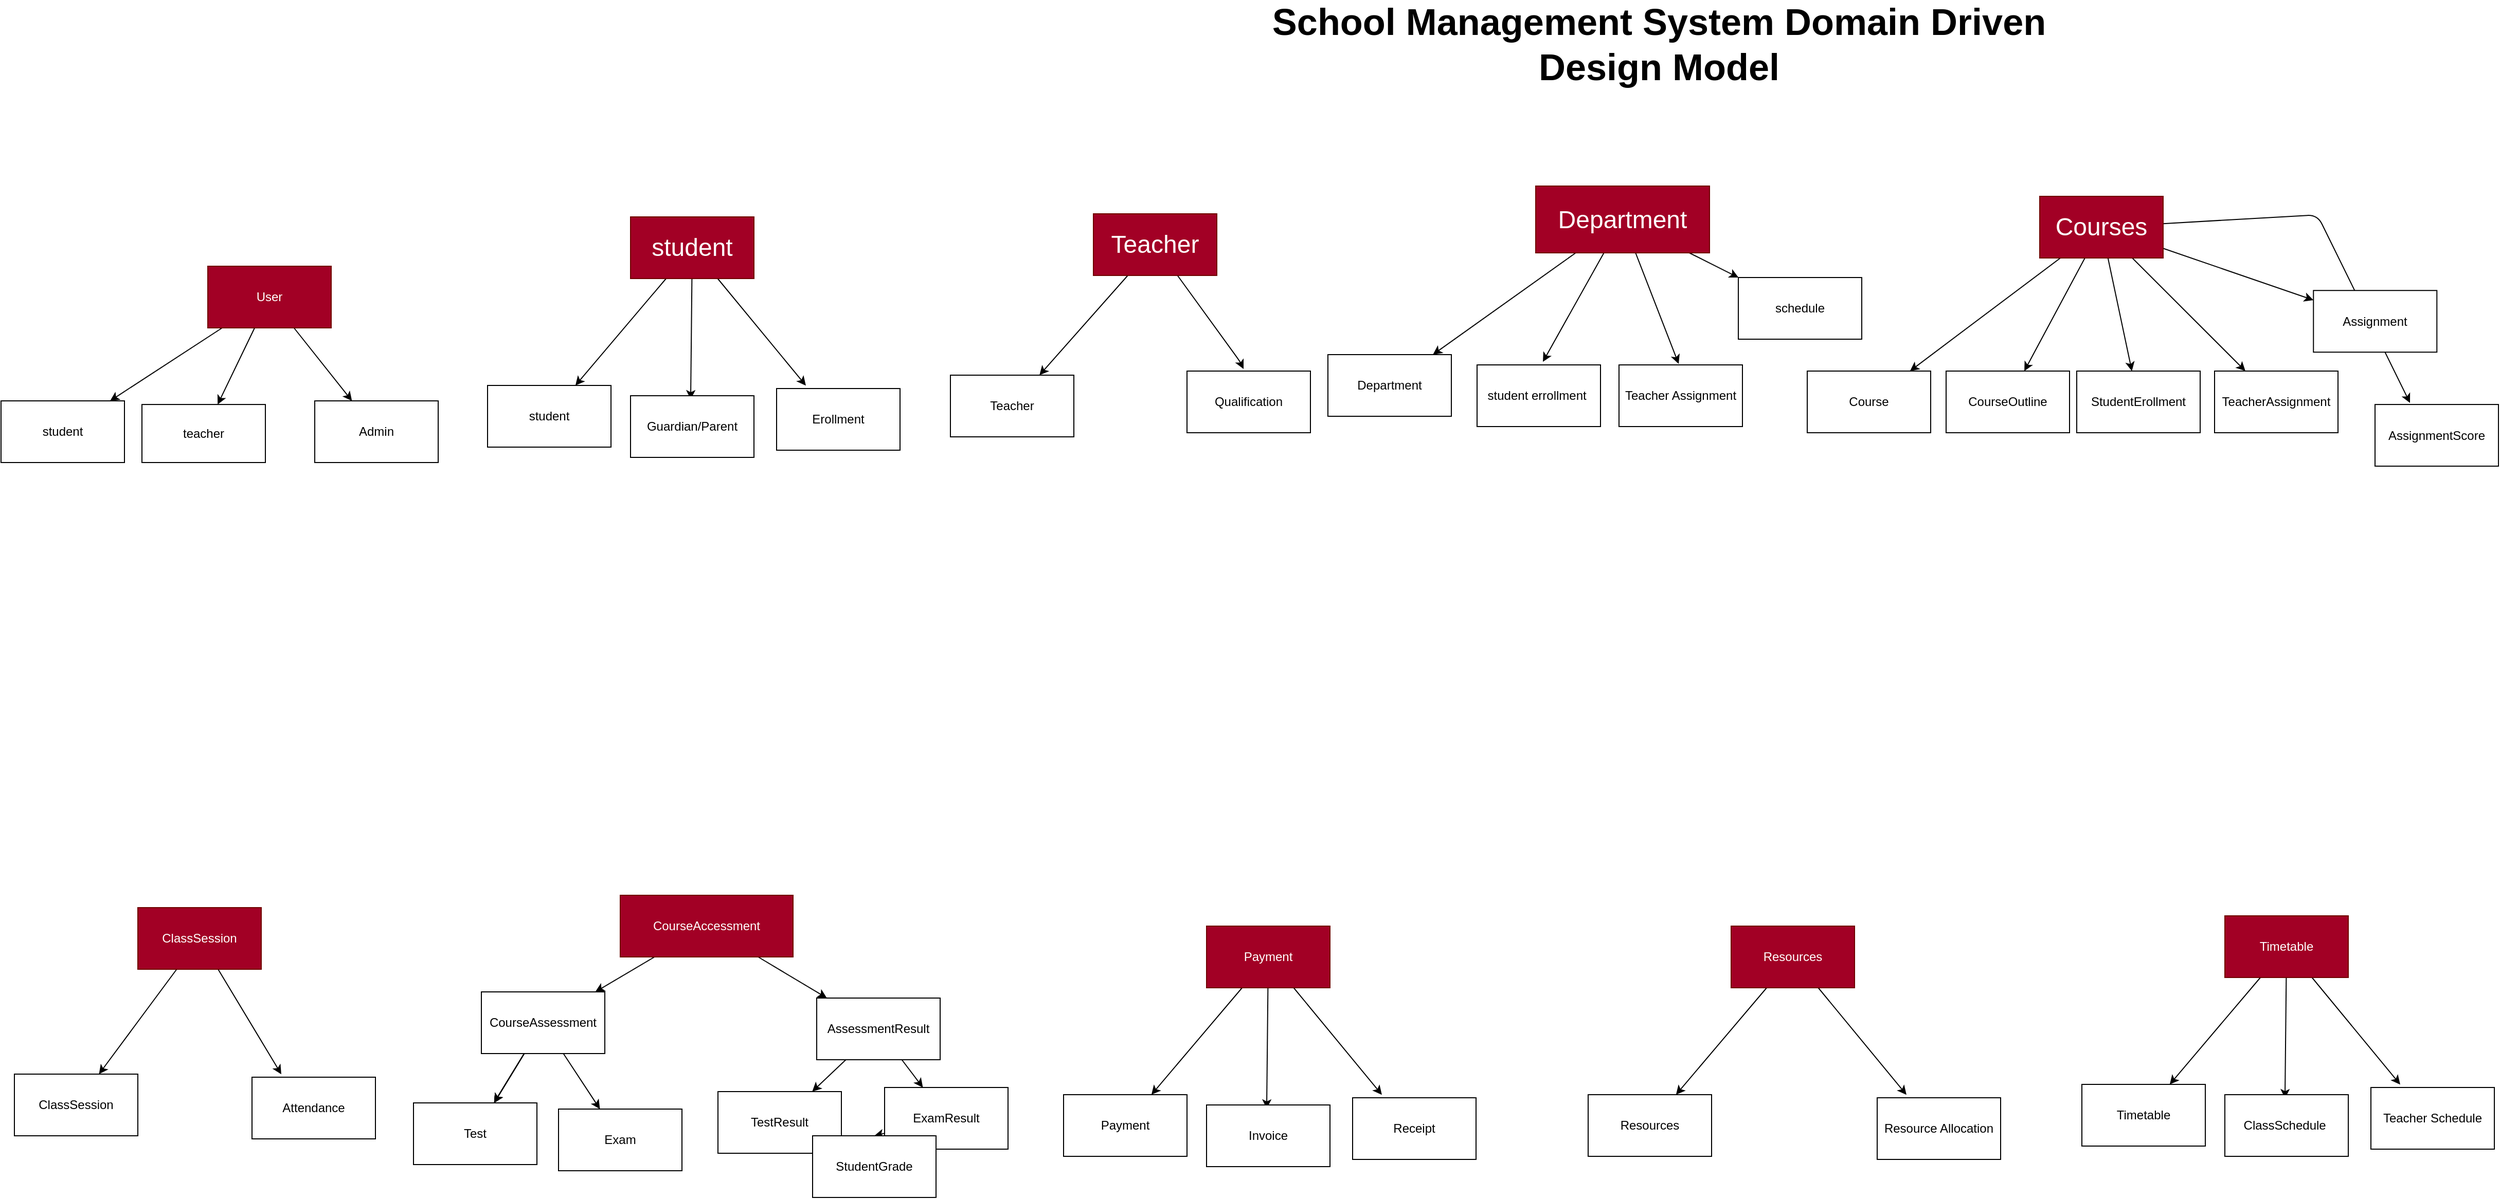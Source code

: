 <mxfile>
    <diagram id="9_D0lEmpQT5bIofAeF1x" name="Page-1">
        <mxGraphModel dx="3414" dy="2749" grid="0" gridSize="10" guides="1" tooltips="1" connect="1" arrows="1" fold="1" page="1" pageScale="1" pageWidth="850" pageHeight="1100" math="0" shadow="0">
            <root>
                <mxCell id="0"/>
                <mxCell id="1" parent="0"/>
                <mxCell id="6" value="" style="edgeStyle=none;html=1;" parent="1" source="2" target="5" edge="1">
                    <mxGeometry relative="1" as="geometry"/>
                </mxCell>
                <mxCell id="8" style="edgeStyle=none;html=1;" parent="1" source="2" target="9" edge="1">
                    <mxGeometry relative="1" as="geometry">
                        <mxPoint x="-466.263" y="228.526" as="targetPoint"/>
                    </mxGeometry>
                </mxCell>
                <mxCell id="10" style="edgeStyle=none;html=1;" parent="1" source="2" target="11" edge="1">
                    <mxGeometry relative="1" as="geometry">
                        <mxPoint x="-438.79" y="239.474" as="targetPoint"/>
                    </mxGeometry>
                </mxCell>
                <mxCell id="2" value="User" style="rounded=0;whiteSpace=wrap;html=1;fillColor=#a20025;fontColor=#ffffff;strokeColor=#6F0000;" parent="1" vertex="1">
                    <mxGeometry x="-599" y="102" width="120" height="60" as="geometry"/>
                </mxCell>
                <mxCell id="5" value="student" style="rounded=0;whiteSpace=wrap;html=1;" parent="1" vertex="1">
                    <mxGeometry x="-800" y="233" width="120" height="60" as="geometry"/>
                </mxCell>
                <mxCell id="9" value="teacher" style="rounded=0;whiteSpace=wrap;html=1;" parent="1" vertex="1">
                    <mxGeometry x="-663" y="236.53" width="120" height="56.47" as="geometry"/>
                </mxCell>
                <mxCell id="11" value="Admin" style="rounded=0;whiteSpace=wrap;html=1;" parent="1" vertex="1">
                    <mxGeometry x="-495.0" y="233.004" width="120" height="60" as="geometry"/>
                </mxCell>
                <mxCell id="15" value="" style="edgeStyle=none;html=1;" parent="1" source="13" target="14" edge="1">
                    <mxGeometry relative="1" as="geometry"/>
                </mxCell>
                <mxCell id="16" style="edgeStyle=none;html=1;" parent="1" source="13" edge="1">
                    <mxGeometry relative="1" as="geometry">
                        <mxPoint x="-129.526" y="231.579" as="targetPoint"/>
                    </mxGeometry>
                </mxCell>
                <mxCell id="19" style="edgeStyle=none;html=1;" parent="1" source="13" edge="1">
                    <mxGeometry relative="1" as="geometry">
                        <mxPoint x="-17.526" y="218.105" as="targetPoint"/>
                    </mxGeometry>
                </mxCell>
                <mxCell id="13" value="&lt;font style=&quot;font-size: 24px;&quot;&gt;student&lt;/font&gt;" style="rounded=0;whiteSpace=wrap;html=1;fillColor=#a20025;fontColor=#ffffff;strokeColor=#6F0000;" parent="1" vertex="1">
                    <mxGeometry x="-188" y="54" width="120" height="60" as="geometry"/>
                </mxCell>
                <mxCell id="14" value="student" style="rounded=0;whiteSpace=wrap;html=1;" parent="1" vertex="1">
                    <mxGeometry x="-327" y="218" width="120" height="60" as="geometry"/>
                </mxCell>
                <mxCell id="17" value="Guardian/Parent" style="rounded=0;whiteSpace=wrap;html=1;" parent="1" vertex="1">
                    <mxGeometry x="-188" y="228" width="120" height="60" as="geometry"/>
                </mxCell>
                <mxCell id="20" value="Erollment" style="rounded=0;whiteSpace=wrap;html=1;" parent="1" vertex="1">
                    <mxGeometry x="-46" y="221" width="120" height="60" as="geometry"/>
                </mxCell>
                <mxCell id="31" value="" style="edgeStyle=none;html=1;" parent="1" source="34" target="35" edge="1">
                    <mxGeometry relative="1" as="geometry"/>
                </mxCell>
                <mxCell id="32" style="edgeStyle=none;html=1;" parent="1" source="34" edge="1">
                    <mxGeometry relative="1" as="geometry">
                        <mxPoint x="408" y="202" as="targetPoint"/>
                        <Array as="points">
                            <mxPoint x="404" y="194"/>
                        </Array>
                    </mxGeometry>
                </mxCell>
                <mxCell id="34" value="&lt;font style=&quot;font-size: 24px;&quot;&gt;Teacher&lt;/font&gt;" style="rounded=0;whiteSpace=wrap;html=1;fillColor=#a20025;fontColor=#ffffff;strokeColor=#6F0000;" parent="1" vertex="1">
                    <mxGeometry x="262" y="51" width="120" height="60" as="geometry"/>
                </mxCell>
                <mxCell id="35" value="Teacher" style="rounded=0;whiteSpace=wrap;html=1;" parent="1" vertex="1">
                    <mxGeometry x="123" y="208" width="120" height="60" as="geometry"/>
                </mxCell>
                <mxCell id="36" value="Qualification" style="rounded=0;whiteSpace=wrap;html=1;" parent="1" vertex="1">
                    <mxGeometry x="353" y="204" width="120" height="60" as="geometry"/>
                </mxCell>
                <mxCell id="38" value="" style="edgeStyle=none;html=1;" parent="1" source="41" target="42" edge="1">
                    <mxGeometry relative="1" as="geometry"/>
                </mxCell>
                <mxCell id="39" style="edgeStyle=none;html=1;" parent="1" source="41" edge="1">
                    <mxGeometry relative="1" as="geometry">
                        <mxPoint x="699" y="195" as="targetPoint"/>
                    </mxGeometry>
                </mxCell>
                <mxCell id="40" style="edgeStyle=none;html=1;" parent="1" source="41" edge="1">
                    <mxGeometry relative="1" as="geometry">
                        <mxPoint x="831" y="197" as="targetPoint"/>
                    </mxGeometry>
                </mxCell>
                <mxCell id="96" style="edgeStyle=none;html=1;" parent="1" source="41" target="97" edge="1">
                    <mxGeometry relative="1" as="geometry">
                        <mxPoint x="949" y="143" as="targetPoint"/>
                    </mxGeometry>
                </mxCell>
                <mxCell id="41" value="&lt;font style=&quot;font-size: 24px;&quot;&gt;Department&lt;/font&gt;" style="rounded=0;whiteSpace=wrap;html=1;fillColor=#a20025;fontColor=#ffffff;strokeColor=#6F0000;" parent="1" vertex="1">
                    <mxGeometry x="692" y="24" width="169" height="65" as="geometry"/>
                </mxCell>
                <mxCell id="42" value="Department" style="rounded=0;whiteSpace=wrap;html=1;" parent="1" vertex="1">
                    <mxGeometry x="490" y="188" width="120" height="60" as="geometry"/>
                </mxCell>
                <mxCell id="43" value="student errollment&amp;nbsp;" style="rounded=0;whiteSpace=wrap;html=1;" parent="1" vertex="1">
                    <mxGeometry x="635" y="198" width="120" height="60" as="geometry"/>
                </mxCell>
                <mxCell id="44" value="Teacher Assignment" style="rounded=0;whiteSpace=wrap;html=1;" parent="1" vertex="1">
                    <mxGeometry x="773" y="198" width="120" height="60" as="geometry"/>
                </mxCell>
                <mxCell id="45" value="" style="edgeStyle=none;html=1;" parent="1" source="48" target="49" edge="1">
                    <mxGeometry relative="1" as="geometry"/>
                </mxCell>
                <mxCell id="47" style="edgeStyle=none;html=1;" parent="1" source="48" edge="1" target="51">
                    <mxGeometry relative="1" as="geometry">
                        <mxPoint x="50" y="758" as="targetPoint"/>
                    </mxGeometry>
                </mxCell>
                <mxCell id="48" value="CourseAccessment" style="rounded=0;whiteSpace=wrap;html=1;fillColor=#a20025;fontColor=#ffffff;strokeColor=#6F0000;" parent="1" vertex="1">
                    <mxGeometry x="-198" y="714" width="168" height="60" as="geometry"/>
                </mxCell>
                <mxCell id="105" value="" style="edgeStyle=none;html=1;" edge="1" parent="1" source="49" target="104">
                    <mxGeometry relative="1" as="geometry"/>
                </mxCell>
                <mxCell id="106" value="" style="edgeStyle=none;html=1;" edge="1" parent="1" source="49" target="104">
                    <mxGeometry relative="1" as="geometry"/>
                </mxCell>
                <mxCell id="107" value="" style="edgeStyle=none;html=1;" edge="1" parent="1" source="49" target="104">
                    <mxGeometry relative="1" as="geometry"/>
                </mxCell>
                <mxCell id="108" value="" style="edgeStyle=none;html=1;" edge="1" parent="1" source="49" target="104">
                    <mxGeometry relative="1" as="geometry"/>
                </mxCell>
                <mxCell id="109" style="edgeStyle=none;html=1;" edge="1" parent="1" source="49" target="110">
                    <mxGeometry relative="1" as="geometry">
                        <mxPoint x="-141" y="911" as="targetPoint"/>
                    </mxGeometry>
                </mxCell>
                <mxCell id="49" value="CourseAssessment" style="rounded=0;whiteSpace=wrap;html=1;" parent="1" vertex="1">
                    <mxGeometry x="-333" y="808" width="120" height="60" as="geometry"/>
                </mxCell>
                <mxCell id="112" value="" style="edgeStyle=none;html=1;" edge="1" parent="1" source="51" target="111">
                    <mxGeometry relative="1" as="geometry"/>
                </mxCell>
                <mxCell id="113" style="edgeStyle=none;html=1;" edge="1" parent="1" source="51" target="114">
                    <mxGeometry relative="1" as="geometry">
                        <mxPoint x="78.485" y="941.055" as="targetPoint"/>
                    </mxGeometry>
                </mxCell>
                <mxCell id="51" value="AssessmentResult" style="rounded=0;whiteSpace=wrap;html=1;" parent="1" vertex="1">
                    <mxGeometry x="-7" y="814" width="120" height="60" as="geometry"/>
                </mxCell>
                <mxCell id="52" value="" style="edgeStyle=none;html=1;" parent="1" source="55" target="56" edge="1">
                    <mxGeometry relative="1" as="geometry"/>
                </mxCell>
                <mxCell id="53" style="edgeStyle=none;html=1;" parent="1" source="55" edge="1">
                    <mxGeometry relative="1" as="geometry">
                        <mxPoint x="430.474" y="921.579" as="targetPoint"/>
                    </mxGeometry>
                </mxCell>
                <mxCell id="54" style="edgeStyle=none;html=1;" parent="1" source="55" edge="1">
                    <mxGeometry relative="1" as="geometry">
                        <mxPoint x="542.474" y="908.105" as="targetPoint"/>
                    </mxGeometry>
                </mxCell>
                <mxCell id="55" value="Payment" style="rounded=0;whiteSpace=wrap;html=1;fillColor=#a20025;fontColor=#ffffff;strokeColor=#6F0000;" parent="1" vertex="1">
                    <mxGeometry x="372" y="744" width="120" height="60" as="geometry"/>
                </mxCell>
                <mxCell id="56" value="Payment" style="rounded=0;whiteSpace=wrap;html=1;" parent="1" vertex="1">
                    <mxGeometry x="233" y="908" width="120" height="60" as="geometry"/>
                </mxCell>
                <mxCell id="57" value="Invoice" style="rounded=0;whiteSpace=wrap;html=1;" parent="1" vertex="1">
                    <mxGeometry x="372" y="918" width="120" height="60" as="geometry"/>
                </mxCell>
                <mxCell id="58" value="Receipt" style="rounded=0;whiteSpace=wrap;html=1;" parent="1" vertex="1">
                    <mxGeometry x="514" y="911" width="120" height="60" as="geometry"/>
                </mxCell>
                <mxCell id="59" value="" style="edgeStyle=none;html=1;" parent="1" source="62" target="63" edge="1">
                    <mxGeometry relative="1" as="geometry"/>
                </mxCell>
                <mxCell id="61" style="edgeStyle=none;html=1;" parent="1" source="62" edge="1">
                    <mxGeometry relative="1" as="geometry">
                        <mxPoint x="1052.474" y="908.105" as="targetPoint"/>
                    </mxGeometry>
                </mxCell>
                <mxCell id="62" value="Resources" style="rounded=0;whiteSpace=wrap;html=1;fillColor=#a20025;fontColor=#ffffff;strokeColor=#6F0000;" parent="1" vertex="1">
                    <mxGeometry x="882" y="744" width="120" height="60" as="geometry"/>
                </mxCell>
                <mxCell id="63" value="Resources" style="rounded=0;whiteSpace=wrap;html=1;" parent="1" vertex="1">
                    <mxGeometry x="743" y="908" width="120" height="60" as="geometry"/>
                </mxCell>
                <mxCell id="65" value="Resource Allocation" style="rounded=0;whiteSpace=wrap;html=1;" parent="1" vertex="1">
                    <mxGeometry x="1024" y="911" width="120" height="60" as="geometry"/>
                </mxCell>
                <mxCell id="66" value="" style="edgeStyle=none;html=1;" parent="1" source="69" target="70" edge="1">
                    <mxGeometry relative="1" as="geometry"/>
                </mxCell>
                <mxCell id="68" style="edgeStyle=none;html=1;" parent="1" source="69" edge="1">
                    <mxGeometry relative="1" as="geometry">
                        <mxPoint x="-527.526" y="888.105" as="targetPoint"/>
                    </mxGeometry>
                </mxCell>
                <mxCell id="69" value="ClassSession" style="rounded=0;whiteSpace=wrap;html=1;fillColor=#a20025;fontColor=#ffffff;strokeColor=#6F0000;" parent="1" vertex="1">
                    <mxGeometry x="-667" y="726" width="120" height="60" as="geometry"/>
                </mxCell>
                <mxCell id="70" value="ClassSession" style="rounded=0;whiteSpace=wrap;html=1;" parent="1" vertex="1">
                    <mxGeometry x="-787" y="888" width="120" height="60" as="geometry"/>
                </mxCell>
                <mxCell id="72" value="Attendance" style="rounded=0;whiteSpace=wrap;html=1;" parent="1" vertex="1">
                    <mxGeometry x="-556" y="891" width="120" height="60" as="geometry"/>
                </mxCell>
                <mxCell id="73" value="" style="edgeStyle=none;html=1;" parent="1" source="76" target="77" edge="1">
                    <mxGeometry relative="1" as="geometry"/>
                </mxCell>
                <mxCell id="74" style="edgeStyle=none;html=1;" parent="1" source="76" target="78" edge="1">
                    <mxGeometry relative="1" as="geometry">
                        <mxPoint x="1240.474" y="211.579" as="targetPoint"/>
                    </mxGeometry>
                </mxCell>
                <mxCell id="75" style="edgeStyle=none;html=1;" parent="1" source="76" target="79" edge="1">
                    <mxGeometry relative="1" as="geometry">
                        <mxPoint x="1352.474" y="198.105" as="targetPoint"/>
                    </mxGeometry>
                </mxCell>
                <mxCell id="98" style="edgeStyle=none;html=1;" parent="1" source="76" target="99" edge="1">
                    <mxGeometry relative="1" as="geometry">
                        <mxPoint x="1416" y="194" as="targetPoint"/>
                    </mxGeometry>
                </mxCell>
                <mxCell id="100" style="edgeStyle=none;html=1;" parent="1" source="76" target="101" edge="1">
                    <mxGeometry relative="1" as="geometry">
                        <mxPoint x="1508.138" y="155.613" as="targetPoint"/>
                    </mxGeometry>
                </mxCell>
                <mxCell id="102" style="edgeStyle=none;html=1;" parent="1" source="76" edge="1">
                    <mxGeometry relative="1" as="geometry">
                        <mxPoint x="1542" y="235" as="targetPoint"/>
                        <Array as="points">
                            <mxPoint x="1452" y="52"/>
                        </Array>
                    </mxGeometry>
                </mxCell>
                <mxCell id="76" value="&lt;font style=&quot;font-size: 24px;&quot;&gt;Courses&lt;/font&gt;" style="rounded=0;whiteSpace=wrap;html=1;fillColor=#a20025;fontColor=#ffffff;strokeColor=#6F0000;" parent="1" vertex="1">
                    <mxGeometry x="1182" y="34" width="120" height="60" as="geometry"/>
                </mxCell>
                <mxCell id="77" value="Course" style="rounded=0;whiteSpace=wrap;html=1;" parent="1" vertex="1">
                    <mxGeometry x="956" y="204" width="120" height="60" as="geometry"/>
                </mxCell>
                <mxCell id="78" value="CourseOutline" style="rounded=0;whiteSpace=wrap;html=1;" parent="1" vertex="1">
                    <mxGeometry x="1091" y="204" width="120" height="60" as="geometry"/>
                </mxCell>
                <mxCell id="79" value="StudentErollment" style="rounded=0;whiteSpace=wrap;html=1;" parent="1" vertex="1">
                    <mxGeometry x="1218" y="204" width="120" height="60" as="geometry"/>
                </mxCell>
                <mxCell id="80" value="" style="edgeStyle=none;html=1;" parent="1" source="83" target="84" edge="1">
                    <mxGeometry relative="1" as="geometry"/>
                </mxCell>
                <mxCell id="81" style="edgeStyle=none;html=1;" parent="1" source="83" edge="1">
                    <mxGeometry relative="1" as="geometry">
                        <mxPoint x="1420.474" y="911.579" as="targetPoint"/>
                    </mxGeometry>
                </mxCell>
                <mxCell id="82" style="edgeStyle=none;html=1;" parent="1" source="83" edge="1">
                    <mxGeometry relative="1" as="geometry">
                        <mxPoint x="1532.474" y="898.105" as="targetPoint"/>
                    </mxGeometry>
                </mxCell>
                <mxCell id="83" value="Timetable" style="rounded=0;whiteSpace=wrap;html=1;fillColor=#a20025;fontColor=#ffffff;strokeColor=#6F0000;" parent="1" vertex="1">
                    <mxGeometry x="1362" y="734" width="120" height="60" as="geometry"/>
                </mxCell>
                <mxCell id="84" value="Timetable" style="rounded=0;whiteSpace=wrap;html=1;" parent="1" vertex="1">
                    <mxGeometry x="1223" y="898" width="120" height="60" as="geometry"/>
                </mxCell>
                <mxCell id="85" value="ClassSchedule&amp;nbsp;" style="rounded=0;whiteSpace=wrap;html=1;" parent="1" vertex="1">
                    <mxGeometry x="1362" y="908" width="120" height="60" as="geometry"/>
                </mxCell>
                <mxCell id="86" value="Teacher Schedule" style="rounded=0;whiteSpace=wrap;html=1;" parent="1" vertex="1">
                    <mxGeometry x="1504" y="901" width="120" height="60" as="geometry"/>
                </mxCell>
                <mxCell id="87" value="&lt;font style=&quot;font-size: 36px;&quot;&gt;&lt;b&gt;School Management System Domain Driven Design Model&lt;/b&gt;&lt;/font&gt;" style="text;html=1;strokeColor=none;fillColor=none;align=center;verticalAlign=middle;whiteSpace=wrap;rounded=0;fontSize=24;" parent="1" vertex="1">
                    <mxGeometry x="434" y="-141" width="756" height="54" as="geometry"/>
                </mxCell>
                <mxCell id="97" value="schedule" style="rounded=0;whiteSpace=wrap;html=1;" parent="1" vertex="1">
                    <mxGeometry x="889" y="113" width="120" height="60" as="geometry"/>
                </mxCell>
                <mxCell id="99" value="TeacherAssignment" style="rounded=0;whiteSpace=wrap;html=1;" parent="1" vertex="1">
                    <mxGeometry x="1352" y="204.0" width="120" height="60" as="geometry"/>
                </mxCell>
                <mxCell id="101" value="Assignment" style="rounded=0;whiteSpace=wrap;html=1;" parent="1" vertex="1">
                    <mxGeometry x="1448.138" y="125.613" width="120" height="60" as="geometry"/>
                </mxCell>
                <mxCell id="103" value="AssignmentScore" style="rounded=0;whiteSpace=wrap;html=1;" parent="1" vertex="1">
                    <mxGeometry x="1508" y="236.53" width="120" height="60" as="geometry"/>
                </mxCell>
                <mxCell id="104" value="Test" style="rounded=0;whiteSpace=wrap;html=1;" vertex="1" parent="1">
                    <mxGeometry x="-399" y="916" width="120" height="60" as="geometry"/>
                </mxCell>
                <mxCell id="110" value="Exam" style="rounded=0;whiteSpace=wrap;html=1;" vertex="1" parent="1">
                    <mxGeometry x="-258" y="922" width="120" height="60" as="geometry"/>
                </mxCell>
                <mxCell id="117" value="" style="edgeStyle=none;html=1;" edge="1" parent="1" source="111" target="116">
                    <mxGeometry relative="1" as="geometry"/>
                </mxCell>
                <mxCell id="111" value="TestResult" style="whiteSpace=wrap;html=1;rounded=0;" vertex="1" parent="1">
                    <mxGeometry x="-103" y="905" width="120" height="60" as="geometry"/>
                </mxCell>
                <mxCell id="118" style="edgeStyle=none;html=1;entryX=0.5;entryY=0;entryDx=0;entryDy=0;" edge="1" parent="1" source="114" target="116">
                    <mxGeometry relative="1" as="geometry"/>
                </mxCell>
                <mxCell id="114" value="ExamResult" style="rounded=0;whiteSpace=wrap;html=1;" vertex="1" parent="1">
                    <mxGeometry x="58.995" y="901.005" width="120" height="60" as="geometry"/>
                </mxCell>
                <mxCell id="116" value="StudentGrade" style="whiteSpace=wrap;html=1;rounded=0;" vertex="1" parent="1">
                    <mxGeometry x="-11" y="948" width="120" height="60" as="geometry"/>
                </mxCell>
            </root>
        </mxGraphModel>
    </diagram>
</mxfile>